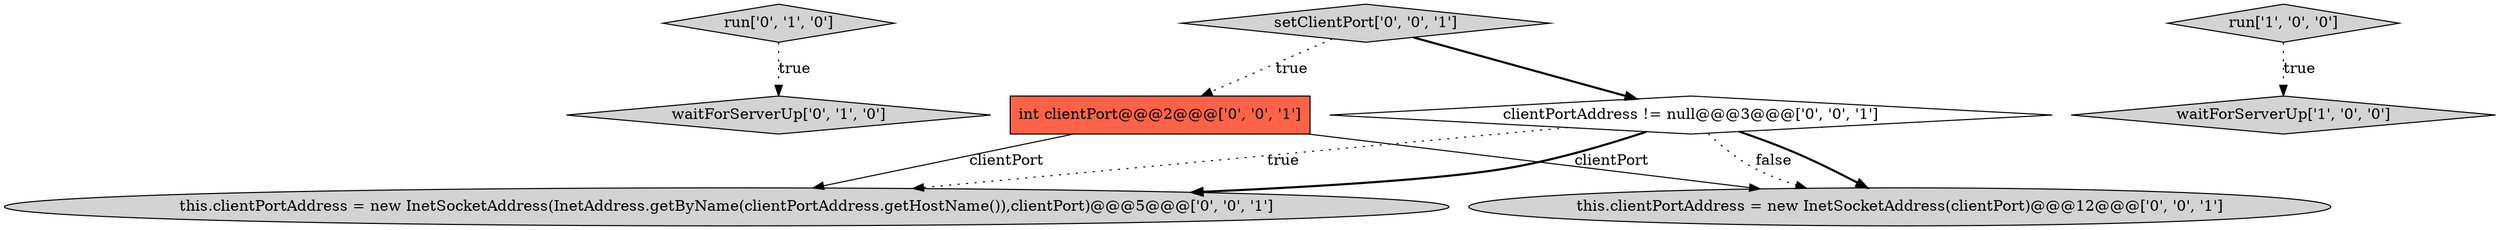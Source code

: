 digraph {
2 [style = filled, label = "waitForServerUp['0', '1', '0']", fillcolor = lightgray, shape = diamond image = "AAA0AAABBB2BBB"];
7 [style = filled, label = "int clientPort@@@2@@@['0', '0', '1']", fillcolor = tomato, shape = box image = "AAA0AAABBB3BBB"];
4 [style = filled, label = "this.clientPortAddress = new InetSocketAddress(clientPort)@@@12@@@['0', '0', '1']", fillcolor = lightgray, shape = ellipse image = "AAA0AAABBB3BBB"];
8 [style = filled, label = "setClientPort['0', '0', '1']", fillcolor = lightgray, shape = diamond image = "AAA0AAABBB3BBB"];
6 [style = filled, label = "this.clientPortAddress = new InetSocketAddress(InetAddress.getByName(clientPortAddress.getHostName()),clientPort)@@@5@@@['0', '0', '1']", fillcolor = lightgray, shape = ellipse image = "AAA0AAABBB3BBB"];
1 [style = filled, label = "waitForServerUp['1', '0', '0']", fillcolor = lightgray, shape = diamond image = "AAA0AAABBB1BBB"];
0 [style = filled, label = "run['1', '0', '0']", fillcolor = lightgray, shape = diamond image = "AAA0AAABBB1BBB"];
5 [style = filled, label = "clientPortAddress != null@@@3@@@['0', '0', '1']", fillcolor = white, shape = diamond image = "AAA0AAABBB3BBB"];
3 [style = filled, label = "run['0', '1', '0']", fillcolor = lightgray, shape = diamond image = "AAA0AAABBB2BBB"];
5->6 [style = dotted, label="true"];
5->4 [style = bold, label=""];
0->1 [style = dotted, label="true"];
7->4 [style = solid, label="clientPort"];
7->6 [style = solid, label="clientPort"];
8->5 [style = bold, label=""];
8->7 [style = dotted, label="true"];
3->2 [style = dotted, label="true"];
5->4 [style = dotted, label="false"];
5->6 [style = bold, label=""];
}
